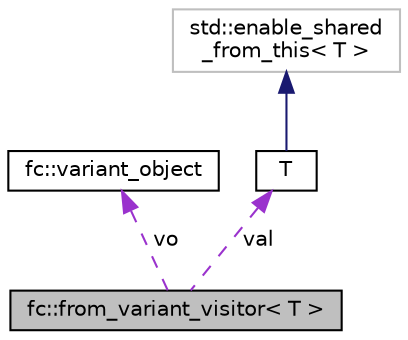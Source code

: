 digraph "fc::from_variant_visitor&lt; T &gt;"
{
  edge [fontname="Helvetica",fontsize="10",labelfontname="Helvetica",labelfontsize="10"];
  node [fontname="Helvetica",fontsize="10",shape=record];
  Node1 [label="fc::from_variant_visitor\< T \>",height=0.2,width=0.4,color="black", fillcolor="grey75", style="filled", fontcolor="black"];
  Node2 -> Node1 [dir="back",color="darkorchid3",fontsize="10",style="dashed",label=" vo" ,fontname="Helvetica"];
  Node2 [label="fc::variant_object",height=0.2,width=0.4,color="black", fillcolor="white", style="filled",URL="$classfc_1_1variant__object.html",tooltip="An order-perserving dictionary of variant&#39;s. "];
  Node3 -> Node1 [dir="back",color="darkorchid3",fontsize="10",style="dashed",label=" val" ,fontname="Helvetica"];
  Node3 [label="T",height=0.2,width=0.4,color="black", fillcolor="white", style="filled",URL="$struct_t.html"];
  Node4 -> Node3 [dir="back",color="midnightblue",fontsize="10",style="solid",fontname="Helvetica"];
  Node4 [label="std::enable_shared\l_from_this\< T \>",height=0.2,width=0.4,color="grey75", fillcolor="white", style="filled"];
}
